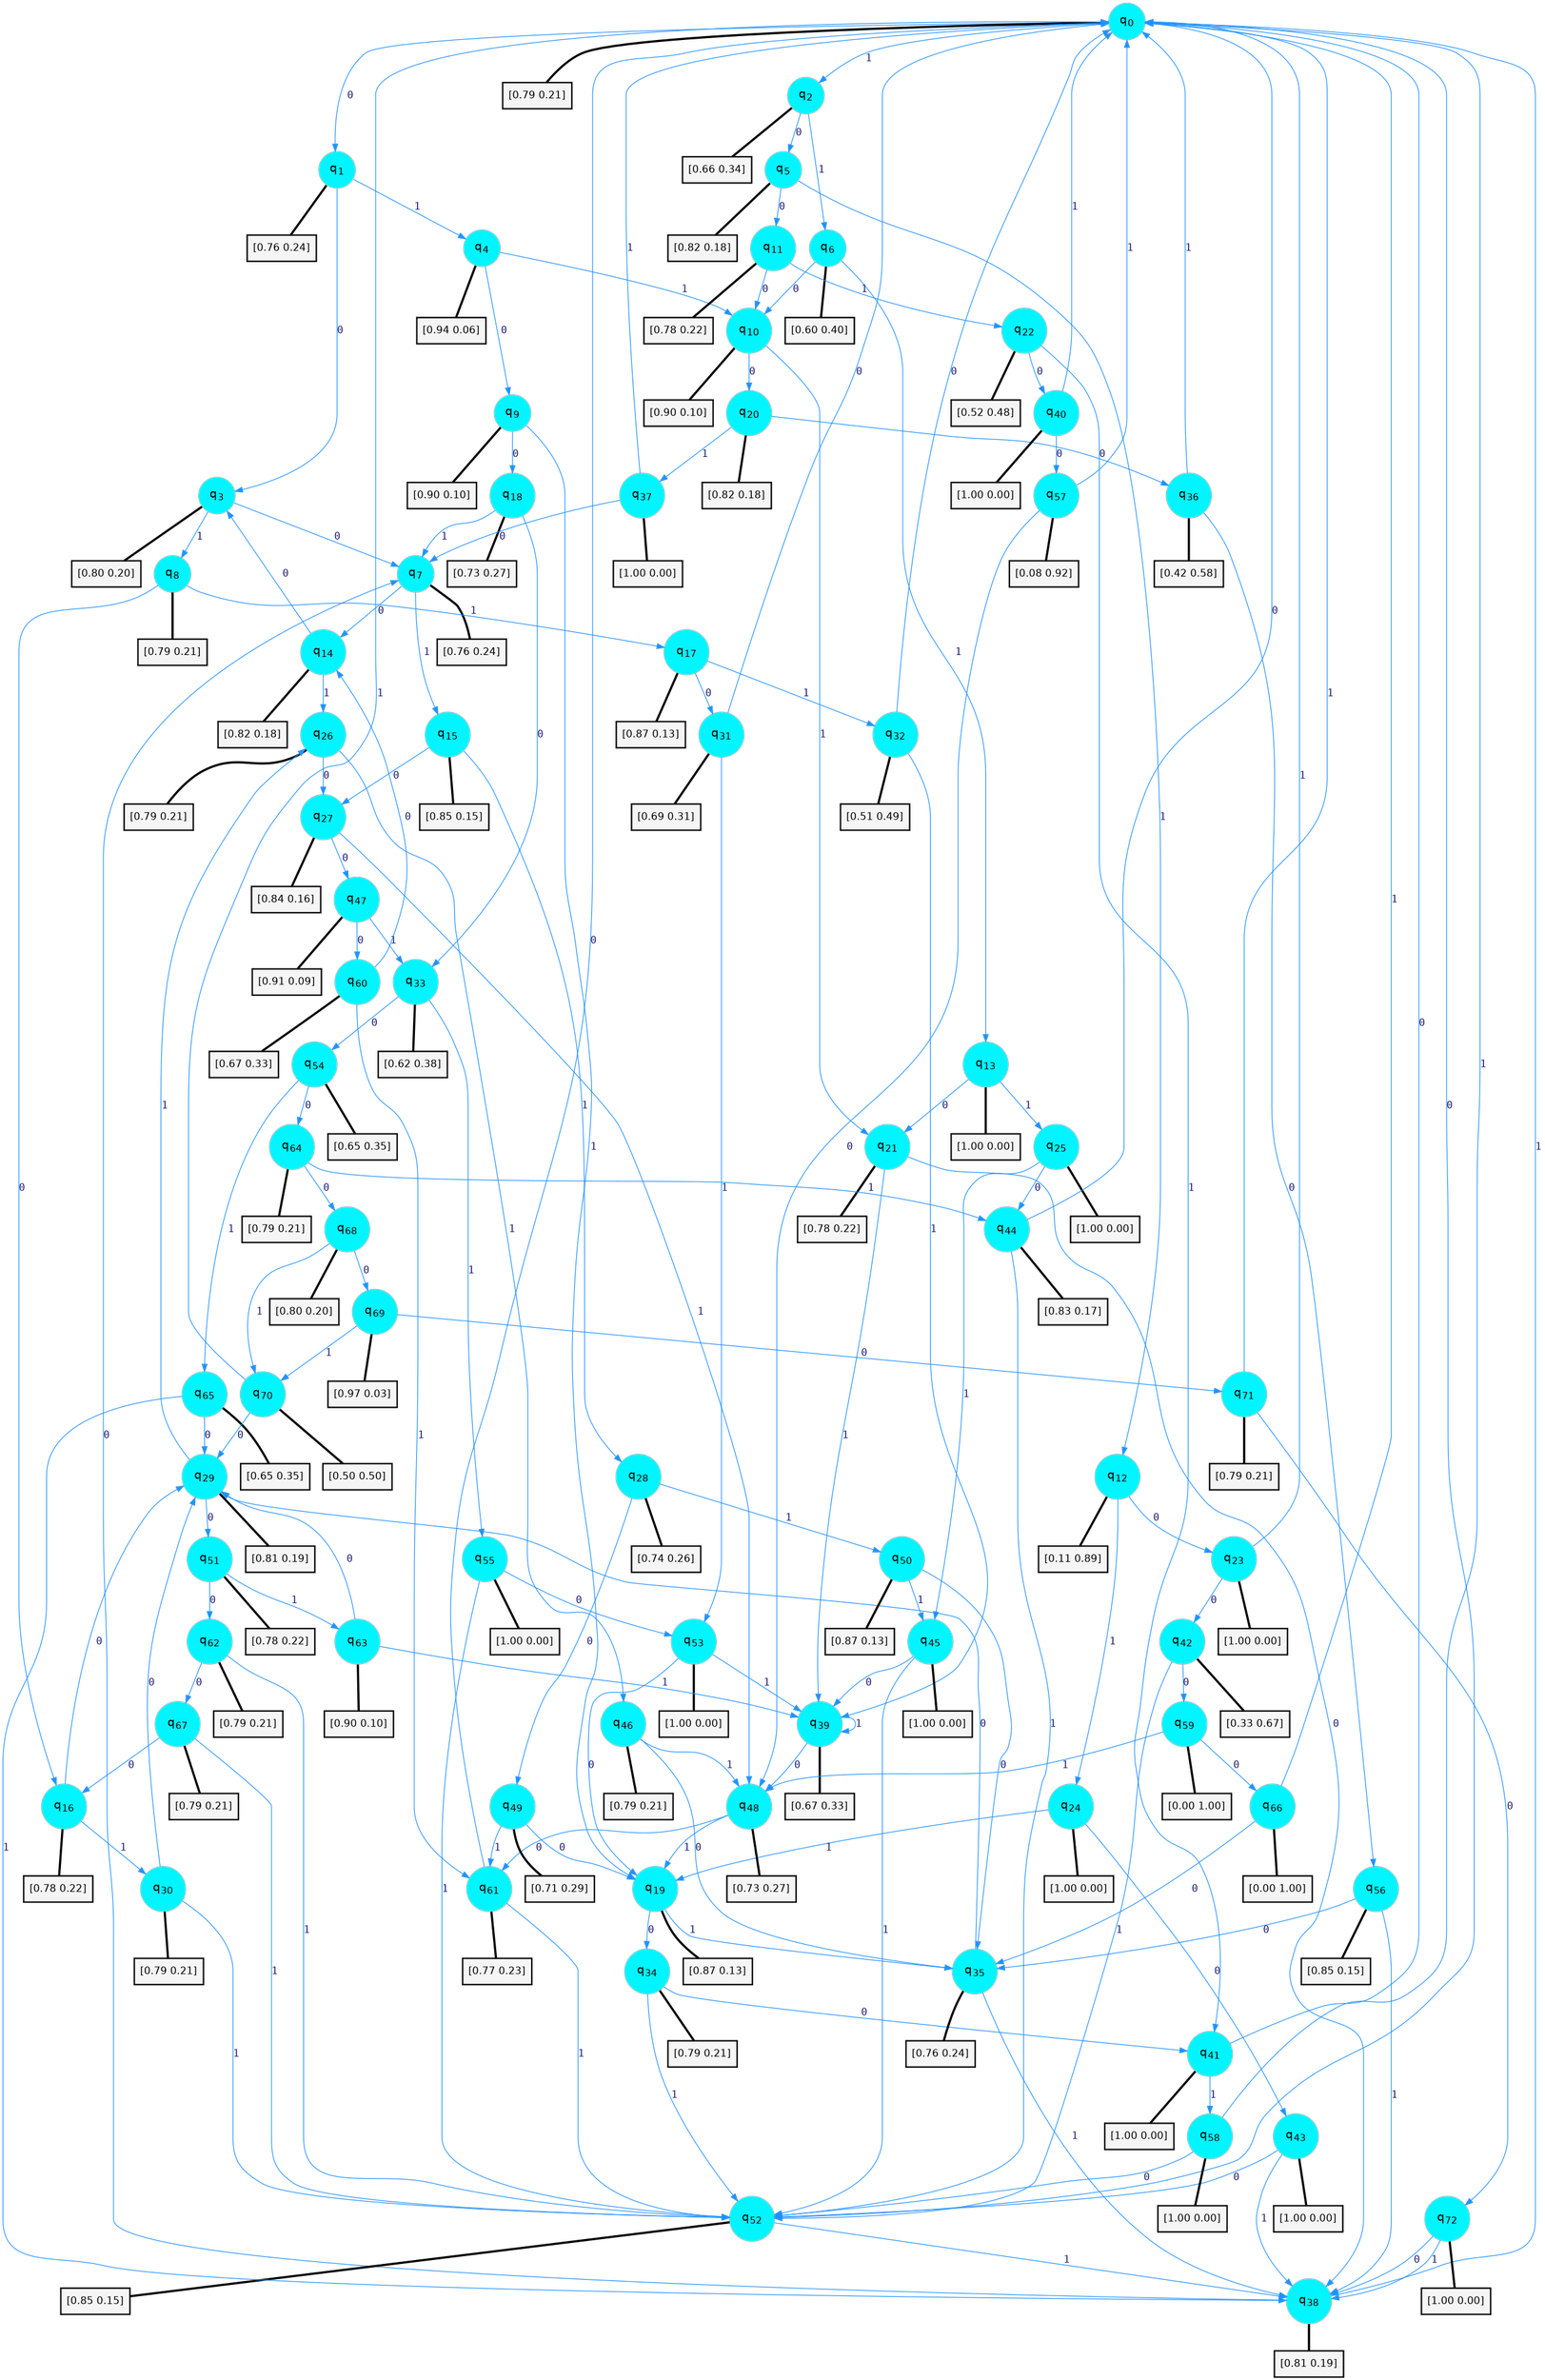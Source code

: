 digraph G {
graph [
bgcolor=transparent, dpi=300, rankdir=TD, size="40,25"];
node [
color=gray, fillcolor=turquoise1, fontcolor=black, fontname=Helvetica, fontsize=16, fontweight=bold, shape=circle, style=filled];
edge [
arrowsize=1, color=dodgerblue1, fontcolor=midnightblue, fontname=courier, fontweight=bold, penwidth=1, style=solid, weight=20];
0[label=<q<SUB>0</SUB>>];
1[label=<q<SUB>1</SUB>>];
2[label=<q<SUB>2</SUB>>];
3[label=<q<SUB>3</SUB>>];
4[label=<q<SUB>4</SUB>>];
5[label=<q<SUB>5</SUB>>];
6[label=<q<SUB>6</SUB>>];
7[label=<q<SUB>7</SUB>>];
8[label=<q<SUB>8</SUB>>];
9[label=<q<SUB>9</SUB>>];
10[label=<q<SUB>10</SUB>>];
11[label=<q<SUB>11</SUB>>];
12[label=<q<SUB>12</SUB>>];
13[label=<q<SUB>13</SUB>>];
14[label=<q<SUB>14</SUB>>];
15[label=<q<SUB>15</SUB>>];
16[label=<q<SUB>16</SUB>>];
17[label=<q<SUB>17</SUB>>];
18[label=<q<SUB>18</SUB>>];
19[label=<q<SUB>19</SUB>>];
20[label=<q<SUB>20</SUB>>];
21[label=<q<SUB>21</SUB>>];
22[label=<q<SUB>22</SUB>>];
23[label=<q<SUB>23</SUB>>];
24[label=<q<SUB>24</SUB>>];
25[label=<q<SUB>25</SUB>>];
26[label=<q<SUB>26</SUB>>];
27[label=<q<SUB>27</SUB>>];
28[label=<q<SUB>28</SUB>>];
29[label=<q<SUB>29</SUB>>];
30[label=<q<SUB>30</SUB>>];
31[label=<q<SUB>31</SUB>>];
32[label=<q<SUB>32</SUB>>];
33[label=<q<SUB>33</SUB>>];
34[label=<q<SUB>34</SUB>>];
35[label=<q<SUB>35</SUB>>];
36[label=<q<SUB>36</SUB>>];
37[label=<q<SUB>37</SUB>>];
38[label=<q<SUB>38</SUB>>];
39[label=<q<SUB>39</SUB>>];
40[label=<q<SUB>40</SUB>>];
41[label=<q<SUB>41</SUB>>];
42[label=<q<SUB>42</SUB>>];
43[label=<q<SUB>43</SUB>>];
44[label=<q<SUB>44</SUB>>];
45[label=<q<SUB>45</SUB>>];
46[label=<q<SUB>46</SUB>>];
47[label=<q<SUB>47</SUB>>];
48[label=<q<SUB>48</SUB>>];
49[label=<q<SUB>49</SUB>>];
50[label=<q<SUB>50</SUB>>];
51[label=<q<SUB>51</SUB>>];
52[label=<q<SUB>52</SUB>>];
53[label=<q<SUB>53</SUB>>];
54[label=<q<SUB>54</SUB>>];
55[label=<q<SUB>55</SUB>>];
56[label=<q<SUB>56</SUB>>];
57[label=<q<SUB>57</SUB>>];
58[label=<q<SUB>58</SUB>>];
59[label=<q<SUB>59</SUB>>];
60[label=<q<SUB>60</SUB>>];
61[label=<q<SUB>61</SUB>>];
62[label=<q<SUB>62</SUB>>];
63[label=<q<SUB>63</SUB>>];
64[label=<q<SUB>64</SUB>>];
65[label=<q<SUB>65</SUB>>];
66[label=<q<SUB>66</SUB>>];
67[label=<q<SUB>67</SUB>>];
68[label=<q<SUB>68</SUB>>];
69[label=<q<SUB>69</SUB>>];
70[label=<q<SUB>70</SUB>>];
71[label=<q<SUB>71</SUB>>];
72[label=<q<SUB>72</SUB>>];
73[label="[0.79 0.21]", shape=box,fontcolor=black, fontname=Helvetica, fontsize=14, penwidth=2, fillcolor=whitesmoke,color=black];
74[label="[0.76 0.24]", shape=box,fontcolor=black, fontname=Helvetica, fontsize=14, penwidth=2, fillcolor=whitesmoke,color=black];
75[label="[0.66 0.34]", shape=box,fontcolor=black, fontname=Helvetica, fontsize=14, penwidth=2, fillcolor=whitesmoke,color=black];
76[label="[0.80 0.20]", shape=box,fontcolor=black, fontname=Helvetica, fontsize=14, penwidth=2, fillcolor=whitesmoke,color=black];
77[label="[0.94 0.06]", shape=box,fontcolor=black, fontname=Helvetica, fontsize=14, penwidth=2, fillcolor=whitesmoke,color=black];
78[label="[0.82 0.18]", shape=box,fontcolor=black, fontname=Helvetica, fontsize=14, penwidth=2, fillcolor=whitesmoke,color=black];
79[label="[0.60 0.40]", shape=box,fontcolor=black, fontname=Helvetica, fontsize=14, penwidth=2, fillcolor=whitesmoke,color=black];
80[label="[0.76 0.24]", shape=box,fontcolor=black, fontname=Helvetica, fontsize=14, penwidth=2, fillcolor=whitesmoke,color=black];
81[label="[0.79 0.21]", shape=box,fontcolor=black, fontname=Helvetica, fontsize=14, penwidth=2, fillcolor=whitesmoke,color=black];
82[label="[0.90 0.10]", shape=box,fontcolor=black, fontname=Helvetica, fontsize=14, penwidth=2, fillcolor=whitesmoke,color=black];
83[label="[0.90 0.10]", shape=box,fontcolor=black, fontname=Helvetica, fontsize=14, penwidth=2, fillcolor=whitesmoke,color=black];
84[label="[0.78 0.22]", shape=box,fontcolor=black, fontname=Helvetica, fontsize=14, penwidth=2, fillcolor=whitesmoke,color=black];
85[label="[0.11 0.89]", shape=box,fontcolor=black, fontname=Helvetica, fontsize=14, penwidth=2, fillcolor=whitesmoke,color=black];
86[label="[1.00 0.00]", shape=box,fontcolor=black, fontname=Helvetica, fontsize=14, penwidth=2, fillcolor=whitesmoke,color=black];
87[label="[0.82 0.18]", shape=box,fontcolor=black, fontname=Helvetica, fontsize=14, penwidth=2, fillcolor=whitesmoke,color=black];
88[label="[0.85 0.15]", shape=box,fontcolor=black, fontname=Helvetica, fontsize=14, penwidth=2, fillcolor=whitesmoke,color=black];
89[label="[0.78 0.22]", shape=box,fontcolor=black, fontname=Helvetica, fontsize=14, penwidth=2, fillcolor=whitesmoke,color=black];
90[label="[0.87 0.13]", shape=box,fontcolor=black, fontname=Helvetica, fontsize=14, penwidth=2, fillcolor=whitesmoke,color=black];
91[label="[0.73 0.27]", shape=box,fontcolor=black, fontname=Helvetica, fontsize=14, penwidth=2, fillcolor=whitesmoke,color=black];
92[label="[0.87 0.13]", shape=box,fontcolor=black, fontname=Helvetica, fontsize=14, penwidth=2, fillcolor=whitesmoke,color=black];
93[label="[0.82 0.18]", shape=box,fontcolor=black, fontname=Helvetica, fontsize=14, penwidth=2, fillcolor=whitesmoke,color=black];
94[label="[0.78 0.22]", shape=box,fontcolor=black, fontname=Helvetica, fontsize=14, penwidth=2, fillcolor=whitesmoke,color=black];
95[label="[0.52 0.48]", shape=box,fontcolor=black, fontname=Helvetica, fontsize=14, penwidth=2, fillcolor=whitesmoke,color=black];
96[label="[1.00 0.00]", shape=box,fontcolor=black, fontname=Helvetica, fontsize=14, penwidth=2, fillcolor=whitesmoke,color=black];
97[label="[1.00 0.00]", shape=box,fontcolor=black, fontname=Helvetica, fontsize=14, penwidth=2, fillcolor=whitesmoke,color=black];
98[label="[1.00 0.00]", shape=box,fontcolor=black, fontname=Helvetica, fontsize=14, penwidth=2, fillcolor=whitesmoke,color=black];
99[label="[0.79 0.21]", shape=box,fontcolor=black, fontname=Helvetica, fontsize=14, penwidth=2, fillcolor=whitesmoke,color=black];
100[label="[0.84 0.16]", shape=box,fontcolor=black, fontname=Helvetica, fontsize=14, penwidth=2, fillcolor=whitesmoke,color=black];
101[label="[0.74 0.26]", shape=box,fontcolor=black, fontname=Helvetica, fontsize=14, penwidth=2, fillcolor=whitesmoke,color=black];
102[label="[0.81 0.19]", shape=box,fontcolor=black, fontname=Helvetica, fontsize=14, penwidth=2, fillcolor=whitesmoke,color=black];
103[label="[0.79 0.21]", shape=box,fontcolor=black, fontname=Helvetica, fontsize=14, penwidth=2, fillcolor=whitesmoke,color=black];
104[label="[0.69 0.31]", shape=box,fontcolor=black, fontname=Helvetica, fontsize=14, penwidth=2, fillcolor=whitesmoke,color=black];
105[label="[0.51 0.49]", shape=box,fontcolor=black, fontname=Helvetica, fontsize=14, penwidth=2, fillcolor=whitesmoke,color=black];
106[label="[0.62 0.38]", shape=box,fontcolor=black, fontname=Helvetica, fontsize=14, penwidth=2, fillcolor=whitesmoke,color=black];
107[label="[0.79 0.21]", shape=box,fontcolor=black, fontname=Helvetica, fontsize=14, penwidth=2, fillcolor=whitesmoke,color=black];
108[label="[0.76 0.24]", shape=box,fontcolor=black, fontname=Helvetica, fontsize=14, penwidth=2, fillcolor=whitesmoke,color=black];
109[label="[0.42 0.58]", shape=box,fontcolor=black, fontname=Helvetica, fontsize=14, penwidth=2, fillcolor=whitesmoke,color=black];
110[label="[1.00 0.00]", shape=box,fontcolor=black, fontname=Helvetica, fontsize=14, penwidth=2, fillcolor=whitesmoke,color=black];
111[label="[0.81 0.19]", shape=box,fontcolor=black, fontname=Helvetica, fontsize=14, penwidth=2, fillcolor=whitesmoke,color=black];
112[label="[0.67 0.33]", shape=box,fontcolor=black, fontname=Helvetica, fontsize=14, penwidth=2, fillcolor=whitesmoke,color=black];
113[label="[1.00 0.00]", shape=box,fontcolor=black, fontname=Helvetica, fontsize=14, penwidth=2, fillcolor=whitesmoke,color=black];
114[label="[1.00 0.00]", shape=box,fontcolor=black, fontname=Helvetica, fontsize=14, penwidth=2, fillcolor=whitesmoke,color=black];
115[label="[0.33 0.67]", shape=box,fontcolor=black, fontname=Helvetica, fontsize=14, penwidth=2, fillcolor=whitesmoke,color=black];
116[label="[1.00 0.00]", shape=box,fontcolor=black, fontname=Helvetica, fontsize=14, penwidth=2, fillcolor=whitesmoke,color=black];
117[label="[0.83 0.17]", shape=box,fontcolor=black, fontname=Helvetica, fontsize=14, penwidth=2, fillcolor=whitesmoke,color=black];
118[label="[1.00 0.00]", shape=box,fontcolor=black, fontname=Helvetica, fontsize=14, penwidth=2, fillcolor=whitesmoke,color=black];
119[label="[0.79 0.21]", shape=box,fontcolor=black, fontname=Helvetica, fontsize=14, penwidth=2, fillcolor=whitesmoke,color=black];
120[label="[0.91 0.09]", shape=box,fontcolor=black, fontname=Helvetica, fontsize=14, penwidth=2, fillcolor=whitesmoke,color=black];
121[label="[0.73 0.27]", shape=box,fontcolor=black, fontname=Helvetica, fontsize=14, penwidth=2, fillcolor=whitesmoke,color=black];
122[label="[0.71 0.29]", shape=box,fontcolor=black, fontname=Helvetica, fontsize=14, penwidth=2, fillcolor=whitesmoke,color=black];
123[label="[0.87 0.13]", shape=box,fontcolor=black, fontname=Helvetica, fontsize=14, penwidth=2, fillcolor=whitesmoke,color=black];
124[label="[0.78 0.22]", shape=box,fontcolor=black, fontname=Helvetica, fontsize=14, penwidth=2, fillcolor=whitesmoke,color=black];
125[label="[0.85 0.15]", shape=box,fontcolor=black, fontname=Helvetica, fontsize=14, penwidth=2, fillcolor=whitesmoke,color=black];
126[label="[1.00 0.00]", shape=box,fontcolor=black, fontname=Helvetica, fontsize=14, penwidth=2, fillcolor=whitesmoke,color=black];
127[label="[0.65 0.35]", shape=box,fontcolor=black, fontname=Helvetica, fontsize=14, penwidth=2, fillcolor=whitesmoke,color=black];
128[label="[1.00 0.00]", shape=box,fontcolor=black, fontname=Helvetica, fontsize=14, penwidth=2, fillcolor=whitesmoke,color=black];
129[label="[0.85 0.15]", shape=box,fontcolor=black, fontname=Helvetica, fontsize=14, penwidth=2, fillcolor=whitesmoke,color=black];
130[label="[0.08 0.92]", shape=box,fontcolor=black, fontname=Helvetica, fontsize=14, penwidth=2, fillcolor=whitesmoke,color=black];
131[label="[1.00 0.00]", shape=box,fontcolor=black, fontname=Helvetica, fontsize=14, penwidth=2, fillcolor=whitesmoke,color=black];
132[label="[0.00 1.00]", shape=box,fontcolor=black, fontname=Helvetica, fontsize=14, penwidth=2, fillcolor=whitesmoke,color=black];
133[label="[0.67 0.33]", shape=box,fontcolor=black, fontname=Helvetica, fontsize=14, penwidth=2, fillcolor=whitesmoke,color=black];
134[label="[0.77 0.23]", shape=box,fontcolor=black, fontname=Helvetica, fontsize=14, penwidth=2, fillcolor=whitesmoke,color=black];
135[label="[0.79 0.21]", shape=box,fontcolor=black, fontname=Helvetica, fontsize=14, penwidth=2, fillcolor=whitesmoke,color=black];
136[label="[0.90 0.10]", shape=box,fontcolor=black, fontname=Helvetica, fontsize=14, penwidth=2, fillcolor=whitesmoke,color=black];
137[label="[0.79 0.21]", shape=box,fontcolor=black, fontname=Helvetica, fontsize=14, penwidth=2, fillcolor=whitesmoke,color=black];
138[label="[0.65 0.35]", shape=box,fontcolor=black, fontname=Helvetica, fontsize=14, penwidth=2, fillcolor=whitesmoke,color=black];
139[label="[0.00 1.00]", shape=box,fontcolor=black, fontname=Helvetica, fontsize=14, penwidth=2, fillcolor=whitesmoke,color=black];
140[label="[0.79 0.21]", shape=box,fontcolor=black, fontname=Helvetica, fontsize=14, penwidth=2, fillcolor=whitesmoke,color=black];
141[label="[0.80 0.20]", shape=box,fontcolor=black, fontname=Helvetica, fontsize=14, penwidth=2, fillcolor=whitesmoke,color=black];
142[label="[0.97 0.03]", shape=box,fontcolor=black, fontname=Helvetica, fontsize=14, penwidth=2, fillcolor=whitesmoke,color=black];
143[label="[0.50 0.50]", shape=box,fontcolor=black, fontname=Helvetica, fontsize=14, penwidth=2, fillcolor=whitesmoke,color=black];
144[label="[0.79 0.21]", shape=box,fontcolor=black, fontname=Helvetica, fontsize=14, penwidth=2, fillcolor=whitesmoke,color=black];
145[label="[1.00 0.00]", shape=box,fontcolor=black, fontname=Helvetica, fontsize=14, penwidth=2, fillcolor=whitesmoke,color=black];
0->1 [label=0];
0->2 [label=1];
0->73 [arrowhead=none, penwidth=3,color=black];
1->3 [label=0];
1->4 [label=1];
1->74 [arrowhead=none, penwidth=3,color=black];
2->5 [label=0];
2->6 [label=1];
2->75 [arrowhead=none, penwidth=3,color=black];
3->7 [label=0];
3->8 [label=1];
3->76 [arrowhead=none, penwidth=3,color=black];
4->9 [label=0];
4->10 [label=1];
4->77 [arrowhead=none, penwidth=3,color=black];
5->11 [label=0];
5->12 [label=1];
5->78 [arrowhead=none, penwidth=3,color=black];
6->10 [label=0];
6->13 [label=1];
6->79 [arrowhead=none, penwidth=3,color=black];
7->14 [label=0];
7->15 [label=1];
7->80 [arrowhead=none, penwidth=3,color=black];
8->16 [label=0];
8->17 [label=1];
8->81 [arrowhead=none, penwidth=3,color=black];
9->18 [label=0];
9->19 [label=1];
9->82 [arrowhead=none, penwidth=3,color=black];
10->20 [label=0];
10->21 [label=1];
10->83 [arrowhead=none, penwidth=3,color=black];
11->10 [label=0];
11->22 [label=1];
11->84 [arrowhead=none, penwidth=3,color=black];
12->23 [label=0];
12->24 [label=1];
12->85 [arrowhead=none, penwidth=3,color=black];
13->21 [label=0];
13->25 [label=1];
13->86 [arrowhead=none, penwidth=3,color=black];
14->3 [label=0];
14->26 [label=1];
14->87 [arrowhead=none, penwidth=3,color=black];
15->27 [label=0];
15->28 [label=1];
15->88 [arrowhead=none, penwidth=3,color=black];
16->29 [label=0];
16->30 [label=1];
16->89 [arrowhead=none, penwidth=3,color=black];
17->31 [label=0];
17->32 [label=1];
17->90 [arrowhead=none, penwidth=3,color=black];
18->33 [label=0];
18->7 [label=1];
18->91 [arrowhead=none, penwidth=3,color=black];
19->34 [label=0];
19->35 [label=1];
19->92 [arrowhead=none, penwidth=3,color=black];
20->36 [label=0];
20->37 [label=1];
20->93 [arrowhead=none, penwidth=3,color=black];
21->38 [label=0];
21->39 [label=1];
21->94 [arrowhead=none, penwidth=3,color=black];
22->40 [label=0];
22->41 [label=1];
22->95 [arrowhead=none, penwidth=3,color=black];
23->42 [label=0];
23->0 [label=1];
23->96 [arrowhead=none, penwidth=3,color=black];
24->43 [label=0];
24->19 [label=1];
24->97 [arrowhead=none, penwidth=3,color=black];
25->44 [label=0];
25->45 [label=1];
25->98 [arrowhead=none, penwidth=3,color=black];
26->27 [label=0];
26->46 [label=1];
26->99 [arrowhead=none, penwidth=3,color=black];
27->47 [label=0];
27->48 [label=1];
27->100 [arrowhead=none, penwidth=3,color=black];
28->49 [label=0];
28->50 [label=1];
28->101 [arrowhead=none, penwidth=3,color=black];
29->51 [label=0];
29->26 [label=1];
29->102 [arrowhead=none, penwidth=3,color=black];
30->29 [label=0];
30->52 [label=1];
30->103 [arrowhead=none, penwidth=3,color=black];
31->0 [label=0];
31->53 [label=1];
31->104 [arrowhead=none, penwidth=3,color=black];
32->0 [label=0];
32->39 [label=1];
32->105 [arrowhead=none, penwidth=3,color=black];
33->54 [label=0];
33->55 [label=1];
33->106 [arrowhead=none, penwidth=3,color=black];
34->41 [label=0];
34->52 [label=1];
34->107 [arrowhead=none, penwidth=3,color=black];
35->29 [label=0];
35->38 [label=1];
35->108 [arrowhead=none, penwidth=3,color=black];
36->56 [label=0];
36->0 [label=1];
36->109 [arrowhead=none, penwidth=3,color=black];
37->7 [label=0];
37->0 [label=1];
37->110 [arrowhead=none, penwidth=3,color=black];
38->7 [label=0];
38->0 [label=1];
38->111 [arrowhead=none, penwidth=3,color=black];
39->48 [label=0];
39->39 [label=1];
39->112 [arrowhead=none, penwidth=3,color=black];
40->57 [label=0];
40->0 [label=1];
40->113 [arrowhead=none, penwidth=3,color=black];
41->0 [label=0];
41->58 [label=1];
41->114 [arrowhead=none, penwidth=3,color=black];
42->59 [label=0];
42->52 [label=1];
42->115 [arrowhead=none, penwidth=3,color=black];
43->52 [label=0];
43->38 [label=1];
43->116 [arrowhead=none, penwidth=3,color=black];
44->0 [label=0];
44->52 [label=1];
44->117 [arrowhead=none, penwidth=3,color=black];
45->39 [label=0];
45->52 [label=1];
45->118 [arrowhead=none, penwidth=3,color=black];
46->35 [label=0];
46->48 [label=1];
46->119 [arrowhead=none, penwidth=3,color=black];
47->60 [label=0];
47->33 [label=1];
47->120 [arrowhead=none, penwidth=3,color=black];
48->61 [label=0];
48->19 [label=1];
48->121 [arrowhead=none, penwidth=3,color=black];
49->19 [label=0];
49->61 [label=1];
49->122 [arrowhead=none, penwidth=3,color=black];
50->35 [label=0];
50->45 [label=1];
50->123 [arrowhead=none, penwidth=3,color=black];
51->62 [label=0];
51->63 [label=1];
51->124 [arrowhead=none, penwidth=3,color=black];
52->0 [label=0];
52->38 [label=1];
52->125 [arrowhead=none, penwidth=3,color=black];
53->19 [label=0];
53->39 [label=1];
53->126 [arrowhead=none, penwidth=3,color=black];
54->64 [label=0];
54->65 [label=1];
54->127 [arrowhead=none, penwidth=3,color=black];
55->53 [label=0];
55->52 [label=1];
55->128 [arrowhead=none, penwidth=3,color=black];
56->35 [label=0];
56->38 [label=1];
56->129 [arrowhead=none, penwidth=3,color=black];
57->48 [label=0];
57->0 [label=1];
57->130 [arrowhead=none, penwidth=3,color=black];
58->52 [label=0];
58->0 [label=1];
58->131 [arrowhead=none, penwidth=3,color=black];
59->66 [label=0];
59->48 [label=1];
59->132 [arrowhead=none, penwidth=3,color=black];
60->14 [label=0];
60->61 [label=1];
60->133 [arrowhead=none, penwidth=3,color=black];
61->0 [label=0];
61->52 [label=1];
61->134 [arrowhead=none, penwidth=3,color=black];
62->67 [label=0];
62->52 [label=1];
62->135 [arrowhead=none, penwidth=3,color=black];
63->29 [label=0];
63->39 [label=1];
63->136 [arrowhead=none, penwidth=3,color=black];
64->68 [label=0];
64->44 [label=1];
64->137 [arrowhead=none, penwidth=3,color=black];
65->29 [label=0];
65->38 [label=1];
65->138 [arrowhead=none, penwidth=3,color=black];
66->35 [label=0];
66->0 [label=1];
66->139 [arrowhead=none, penwidth=3,color=black];
67->16 [label=0];
67->52 [label=1];
67->140 [arrowhead=none, penwidth=3,color=black];
68->69 [label=0];
68->70 [label=1];
68->141 [arrowhead=none, penwidth=3,color=black];
69->71 [label=0];
69->70 [label=1];
69->142 [arrowhead=none, penwidth=3,color=black];
70->29 [label=0];
70->0 [label=1];
70->143 [arrowhead=none, penwidth=3,color=black];
71->72 [label=0];
71->0 [label=1];
71->144 [arrowhead=none, penwidth=3,color=black];
72->38 [label=0];
72->38 [label=1];
72->145 [arrowhead=none, penwidth=3,color=black];
}
